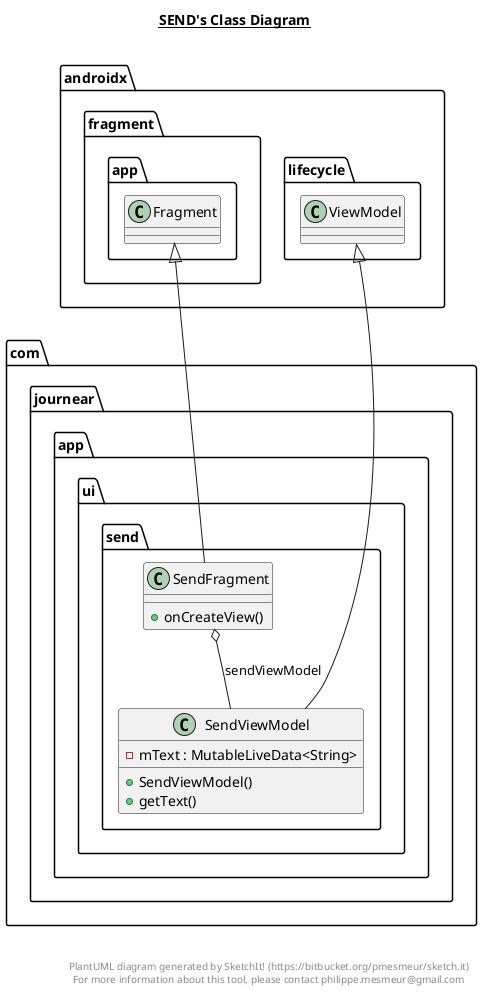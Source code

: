 @startuml

title __SEND's Class Diagram__\n

  namespace com.journear.app {
    namespace ui {
      namespace send {
        class com.journear.app.ui.send.SendFragment {
            + onCreateView()
        }
      }
    }
  }
  

  namespace com.journear.app {
    namespace ui {
      namespace send {
        class com.journear.app.ui.send.SendViewModel {
            - mText : MutableLiveData<String>
            + SendViewModel()
            + getText()
        }
      }
    }
  }
  

  com.journear.app.ui.send.SendFragment -up-|> androidx.fragment.app.Fragment
  com.journear.app.ui.send.SendFragment o-- com.journear.app.ui.send.SendViewModel : sendViewModel
  com.journear.app.ui.send.SendViewModel -up-|> androidx.lifecycle.ViewModel


right footer


PlantUML diagram generated by SketchIt! (https://bitbucket.org/pmesmeur/sketch.it)
For more information about this tool, please contact philippe.mesmeur@gmail.com
endfooter

@enduml

